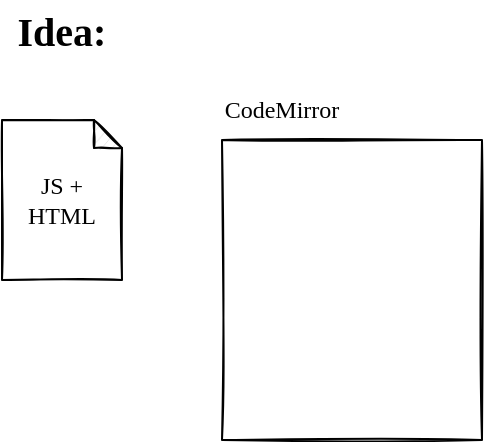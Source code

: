 <mxfile version="16.5.4" type="github">
  <diagram name="Page-1" id="97a40813-6b03-0c74-37c1-0168de264b11">
    <mxGraphModel dx="639" dy="397" grid="1" gridSize="10" guides="1" tooltips="1" connect="1" arrows="1" fold="1" page="1" pageScale="1" pageWidth="800" pageHeight="300" background="#ffffff" math="0" shadow="0">
      <root>
        <mxCell id="0" />
        <mxCell id="1" parent="0" />
        <mxCell id="XIGxysafGiNYnLOLKL9O-1" value="Idea:" style="text;html=1;strokeColor=none;fillColor=none;align=center;verticalAlign=middle;whiteSpace=wrap;rounded=0;fontFamily=Virgil;fontSource=https%3A%2F%2Flively-kernel.org%2Flively4%2Flively4-jens%2Fsrc%2Fexternal%2Ffonts%2FVirgil.woff2;fontStyle=1;fontSize=20;" vertex="1" parent="1">
          <mxGeometry x="20" width="60" height="30" as="geometry" />
        </mxCell>
        <mxCell id="XIGxysafGiNYnLOLKL9O-6" value="" style="rounded=0;whiteSpace=wrap;html=1;fontFamily=Virgil;fontSource=https%3A%2F%2Flively-kernel.org%2Flively4%2Flively4-jens%2Fsrc%2Fexternal%2Ffonts%2FVirgil.woff2;sketch=1;" vertex="1" parent="1">
          <mxGeometry x="130" y="70" width="130" height="150" as="geometry" />
        </mxCell>
        <mxCell id="XIGxysafGiNYnLOLKL9O-9" value="JS + HTML" style="shape=note;whiteSpace=wrap;html=1;backgroundOutline=1;darkOpacity=0.05;fontFamily=Virgil;fontSource=https%3A%2F%2Flively-kernel.org%2Flively4%2Flively4-jens%2Fsrc%2Fexternal%2Ffonts%2FVirgil.woff2;size=14;sketch=1;" vertex="1" parent="1">
          <mxGeometry x="20" y="60" width="60" height="80" as="geometry" />
        </mxCell>
        <mxCell id="XIGxysafGiNYnLOLKL9O-10" value="CodeMirror" style="text;html=1;strokeColor=none;fillColor=none;align=center;verticalAlign=middle;whiteSpace=wrap;rounded=0;fontFamily=Virgil;fontSource=https%3A%2F%2Flively-kernel.org%2Flively4%2Flively4-jens%2Fsrc%2Fexternal%2Ffonts%2FVirgil.woff2;fontStyle=0" vertex="1" parent="1">
          <mxGeometry x="130" y="40" width="60" height="30" as="geometry" />
        </mxCell>
      </root>
    </mxGraphModel>
  </diagram>
</mxfile>
